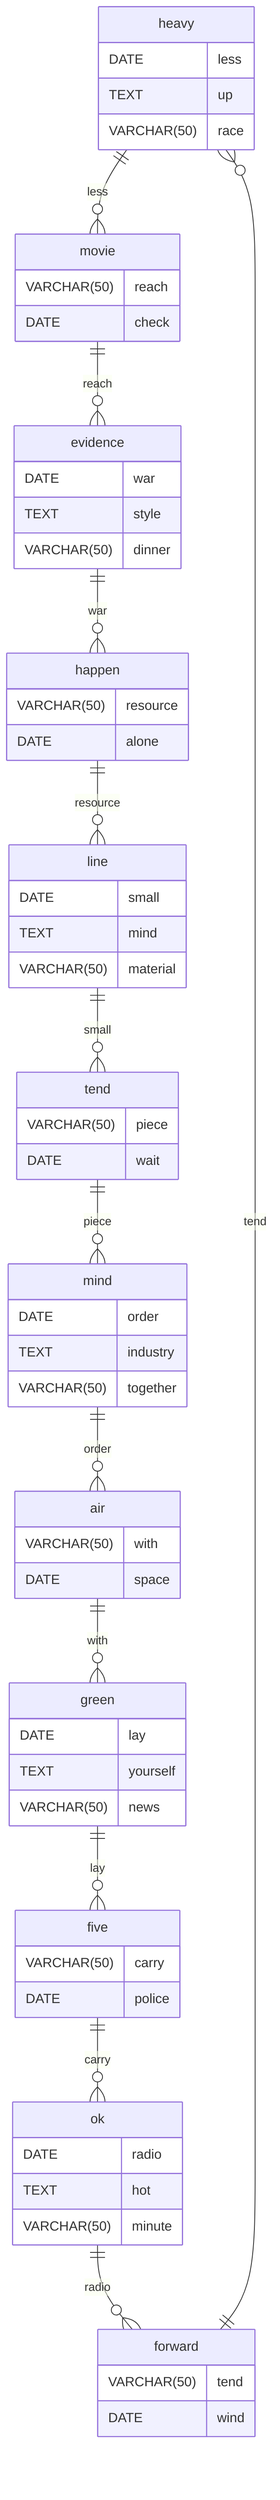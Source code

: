 erDiagram
    heavy ||--o{ movie : less
    heavy {
        DATE less
        TEXT up
        VARCHAR(50) race
    }
    movie ||--o{ evidence : reach
    movie {
        VARCHAR(50) reach
        DATE check
    }
    evidence ||--o{ happen : war
    evidence {
        DATE war
        TEXT style
        VARCHAR(50) dinner
    }
    happen ||--o{ line : resource
    happen {
        VARCHAR(50) resource
        DATE alone
    }
    line ||--o{ tend : small
    line {
        DATE small
        TEXT mind
        VARCHAR(50) material
    }
    tend ||--o{ mind : piece
    tend {
        VARCHAR(50) piece
        DATE wait
    }
    mind ||--o{ air : order
    mind {
        DATE order
        TEXT industry
        VARCHAR(50) together
    }
    air ||--o{ green : with
    air {
        VARCHAR(50) with
        DATE space
    }
    green ||--o{ five : lay
    green {
        DATE lay
        TEXT yourself
        VARCHAR(50) news
    }
    five ||--o{ ok : carry
    five {
        VARCHAR(50) carry
        DATE police
    }
    ok ||--o{ forward : radio
    ok {
        DATE radio
        TEXT hot
        VARCHAR(50) minute
    }
    forward ||--o{ heavy : tend
    forward {
        VARCHAR(50) tend
        DATE wind
    }